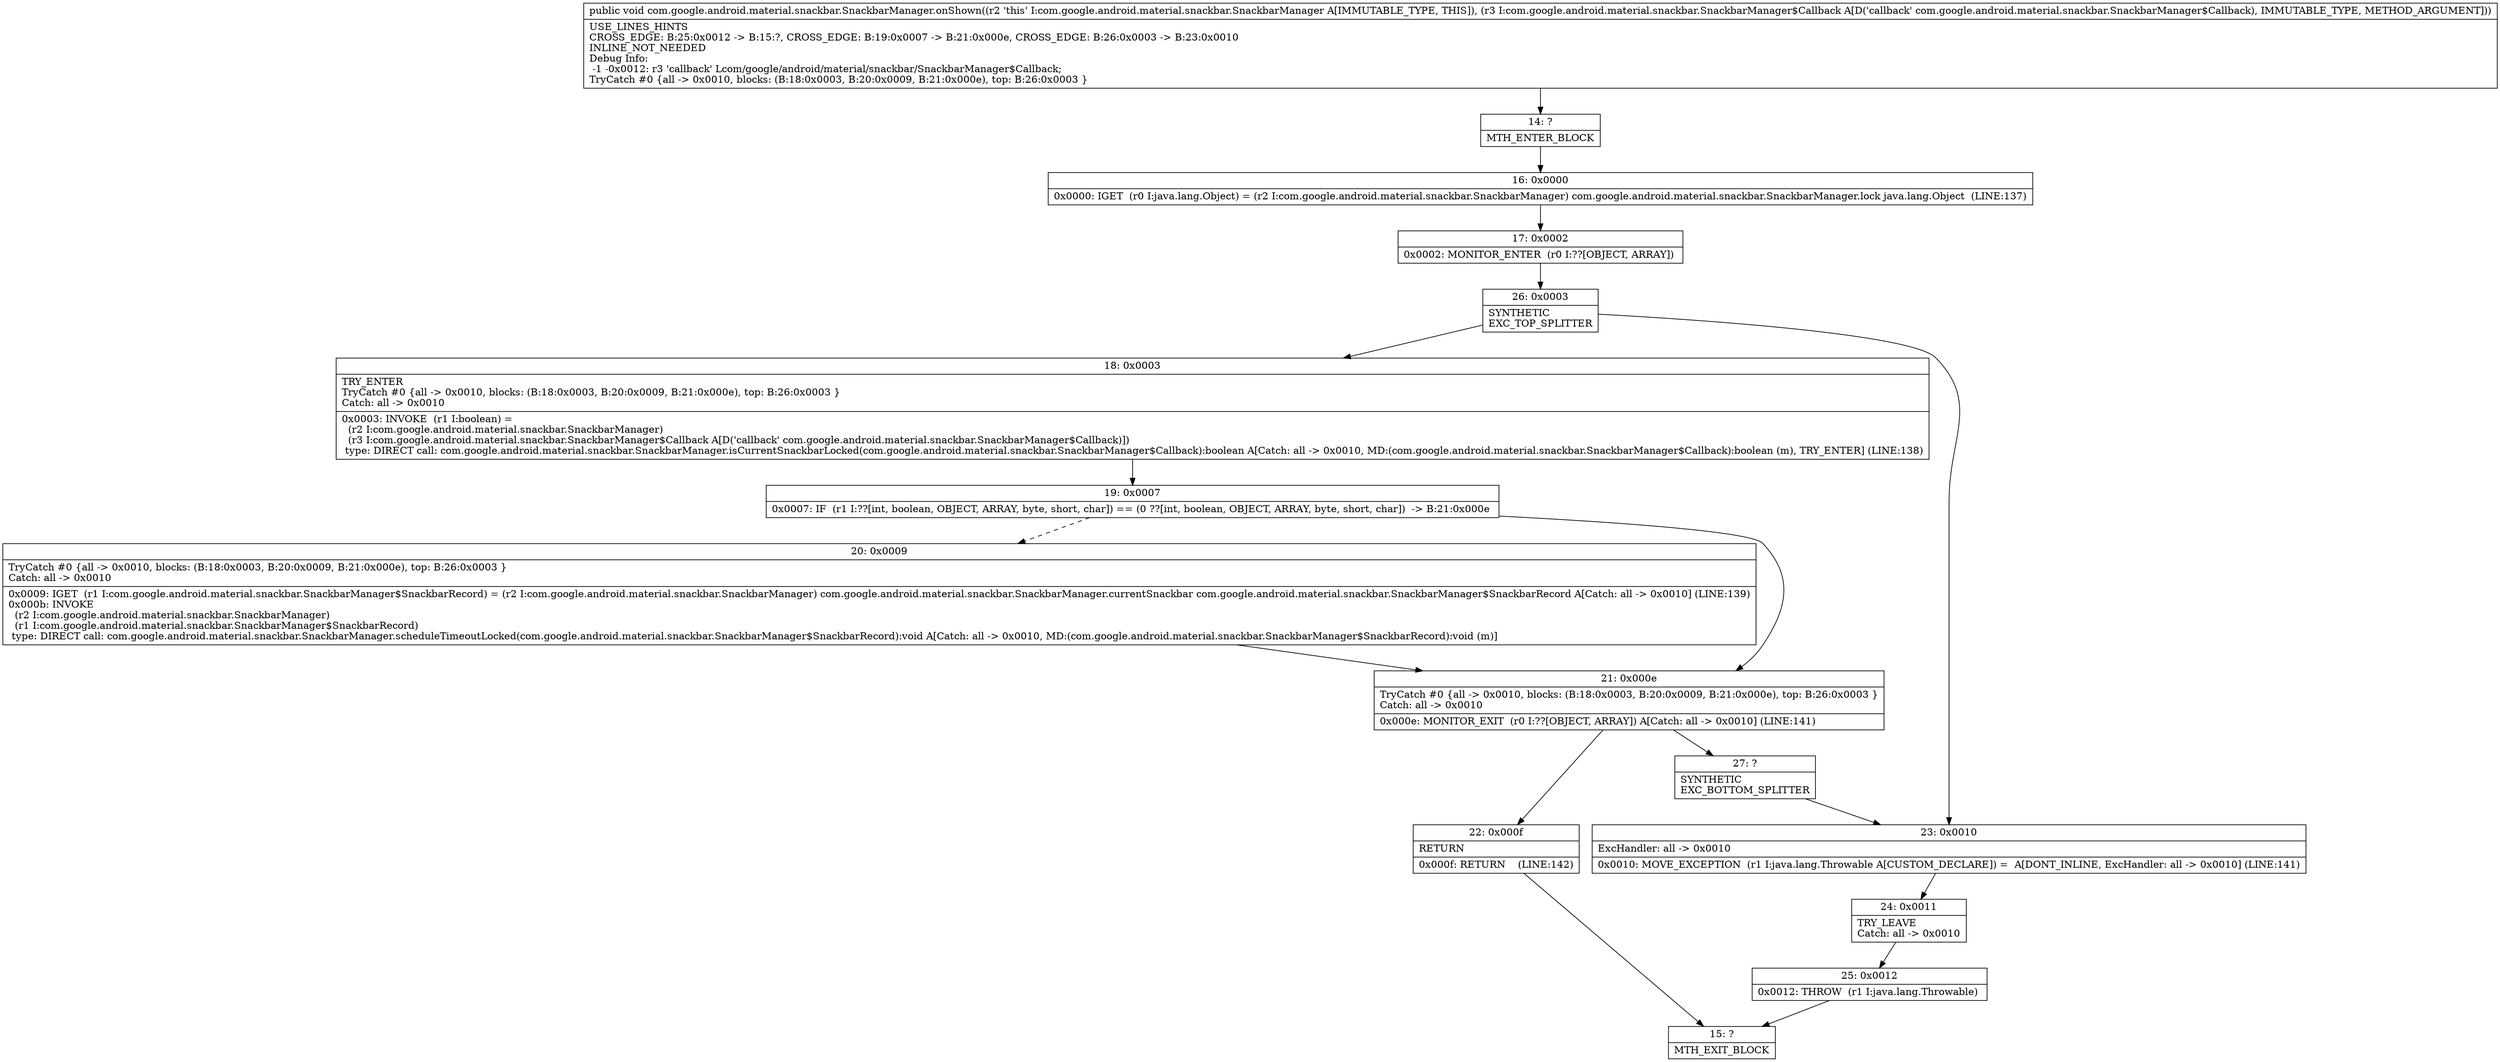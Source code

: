 digraph "CFG forcom.google.android.material.snackbar.SnackbarManager.onShown(Lcom\/google\/android\/material\/snackbar\/SnackbarManager$Callback;)V" {
Node_14 [shape=record,label="{14\:\ ?|MTH_ENTER_BLOCK\l}"];
Node_16 [shape=record,label="{16\:\ 0x0000|0x0000: IGET  (r0 I:java.lang.Object) = (r2 I:com.google.android.material.snackbar.SnackbarManager) com.google.android.material.snackbar.SnackbarManager.lock java.lang.Object  (LINE:137)\l}"];
Node_17 [shape=record,label="{17\:\ 0x0002|0x0002: MONITOR_ENTER  (r0 I:??[OBJECT, ARRAY]) \l}"];
Node_26 [shape=record,label="{26\:\ 0x0003|SYNTHETIC\lEXC_TOP_SPLITTER\l}"];
Node_18 [shape=record,label="{18\:\ 0x0003|TRY_ENTER\lTryCatch #0 \{all \-\> 0x0010, blocks: (B:18:0x0003, B:20:0x0009, B:21:0x000e), top: B:26:0x0003 \}\lCatch: all \-\> 0x0010\l|0x0003: INVOKE  (r1 I:boolean) = \l  (r2 I:com.google.android.material.snackbar.SnackbarManager)\l  (r3 I:com.google.android.material.snackbar.SnackbarManager$Callback A[D('callback' com.google.android.material.snackbar.SnackbarManager$Callback)])\l type: DIRECT call: com.google.android.material.snackbar.SnackbarManager.isCurrentSnackbarLocked(com.google.android.material.snackbar.SnackbarManager$Callback):boolean A[Catch: all \-\> 0x0010, MD:(com.google.android.material.snackbar.SnackbarManager$Callback):boolean (m), TRY_ENTER] (LINE:138)\l}"];
Node_19 [shape=record,label="{19\:\ 0x0007|0x0007: IF  (r1 I:??[int, boolean, OBJECT, ARRAY, byte, short, char]) == (0 ??[int, boolean, OBJECT, ARRAY, byte, short, char])  \-\> B:21:0x000e \l}"];
Node_20 [shape=record,label="{20\:\ 0x0009|TryCatch #0 \{all \-\> 0x0010, blocks: (B:18:0x0003, B:20:0x0009, B:21:0x000e), top: B:26:0x0003 \}\lCatch: all \-\> 0x0010\l|0x0009: IGET  (r1 I:com.google.android.material.snackbar.SnackbarManager$SnackbarRecord) = (r2 I:com.google.android.material.snackbar.SnackbarManager) com.google.android.material.snackbar.SnackbarManager.currentSnackbar com.google.android.material.snackbar.SnackbarManager$SnackbarRecord A[Catch: all \-\> 0x0010] (LINE:139)\l0x000b: INVOKE  \l  (r2 I:com.google.android.material.snackbar.SnackbarManager)\l  (r1 I:com.google.android.material.snackbar.SnackbarManager$SnackbarRecord)\l type: DIRECT call: com.google.android.material.snackbar.SnackbarManager.scheduleTimeoutLocked(com.google.android.material.snackbar.SnackbarManager$SnackbarRecord):void A[Catch: all \-\> 0x0010, MD:(com.google.android.material.snackbar.SnackbarManager$SnackbarRecord):void (m)]\l}"];
Node_21 [shape=record,label="{21\:\ 0x000e|TryCatch #0 \{all \-\> 0x0010, blocks: (B:18:0x0003, B:20:0x0009, B:21:0x000e), top: B:26:0x0003 \}\lCatch: all \-\> 0x0010\l|0x000e: MONITOR_EXIT  (r0 I:??[OBJECT, ARRAY]) A[Catch: all \-\> 0x0010] (LINE:141)\l}"];
Node_22 [shape=record,label="{22\:\ 0x000f|RETURN\l|0x000f: RETURN    (LINE:142)\l}"];
Node_15 [shape=record,label="{15\:\ ?|MTH_EXIT_BLOCK\l}"];
Node_27 [shape=record,label="{27\:\ ?|SYNTHETIC\lEXC_BOTTOM_SPLITTER\l}"];
Node_23 [shape=record,label="{23\:\ 0x0010|ExcHandler: all \-\> 0x0010\l|0x0010: MOVE_EXCEPTION  (r1 I:java.lang.Throwable A[CUSTOM_DECLARE]) =  A[DONT_INLINE, ExcHandler: all \-\> 0x0010] (LINE:141)\l}"];
Node_24 [shape=record,label="{24\:\ 0x0011|TRY_LEAVE\lCatch: all \-\> 0x0010\l}"];
Node_25 [shape=record,label="{25\:\ 0x0012|0x0012: THROW  (r1 I:java.lang.Throwable) \l}"];
MethodNode[shape=record,label="{public void com.google.android.material.snackbar.SnackbarManager.onShown((r2 'this' I:com.google.android.material.snackbar.SnackbarManager A[IMMUTABLE_TYPE, THIS]), (r3 I:com.google.android.material.snackbar.SnackbarManager$Callback A[D('callback' com.google.android.material.snackbar.SnackbarManager$Callback), IMMUTABLE_TYPE, METHOD_ARGUMENT]))  | USE_LINES_HINTS\lCROSS_EDGE: B:25:0x0012 \-\> B:15:?, CROSS_EDGE: B:19:0x0007 \-\> B:21:0x000e, CROSS_EDGE: B:26:0x0003 \-\> B:23:0x0010\lINLINE_NOT_NEEDED\lDebug Info:\l  \-1 \-0x0012: r3 'callback' Lcom\/google\/android\/material\/snackbar\/SnackbarManager$Callback;\lTryCatch #0 \{all \-\> 0x0010, blocks: (B:18:0x0003, B:20:0x0009, B:21:0x000e), top: B:26:0x0003 \}\l}"];
MethodNode -> Node_14;Node_14 -> Node_16;
Node_16 -> Node_17;
Node_17 -> Node_26;
Node_26 -> Node_18;
Node_26 -> Node_23;
Node_18 -> Node_19;
Node_19 -> Node_20[style=dashed];
Node_19 -> Node_21;
Node_20 -> Node_21;
Node_21 -> Node_22;
Node_21 -> Node_27;
Node_22 -> Node_15;
Node_27 -> Node_23;
Node_23 -> Node_24;
Node_24 -> Node_25;
Node_25 -> Node_15;
}

